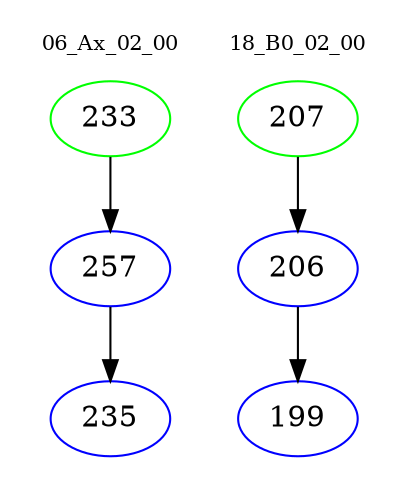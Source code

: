 digraph{
subgraph cluster_0 {
color = white
label = "06_Ax_02_00";
fontsize=10;
T0_233 [label="233", color="green"]
T0_233 -> T0_257 [color="black"]
T0_257 [label="257", color="blue"]
T0_257 -> T0_235 [color="black"]
T0_235 [label="235", color="blue"]
}
subgraph cluster_1 {
color = white
label = "18_B0_02_00";
fontsize=10;
T1_207 [label="207", color="green"]
T1_207 -> T1_206 [color="black"]
T1_206 [label="206", color="blue"]
T1_206 -> T1_199 [color="black"]
T1_199 [label="199", color="blue"]
}
}
